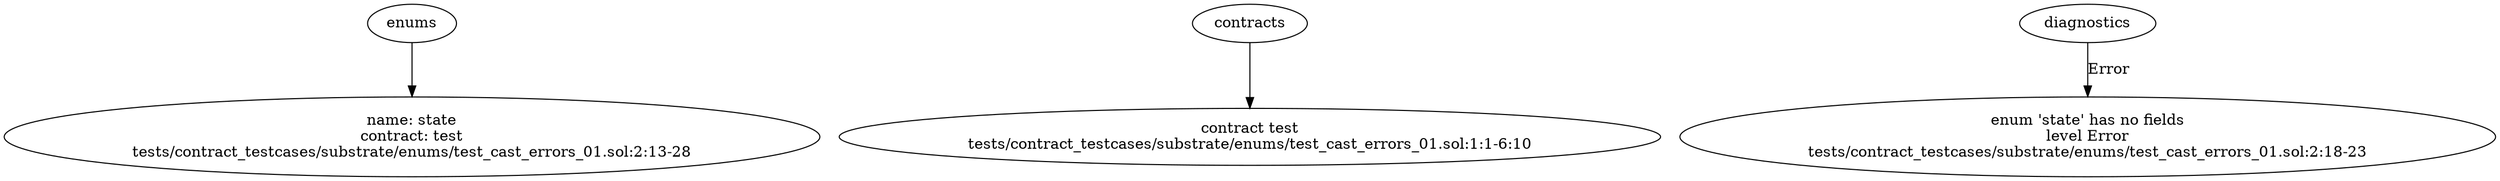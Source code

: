strict digraph "tests/contract_testcases/substrate/enums/test_cast_errors_01.sol" {
	state [label="name: state\ncontract: test\ntests/contract_testcases/substrate/enums/test_cast_errors_01.sol:2:13-28"]
	contract [label="contract test\ntests/contract_testcases/substrate/enums/test_cast_errors_01.sol:1:1-6:10"]
	diagnostic [label="enum 'state' has no fields\nlevel Error\ntests/contract_testcases/substrate/enums/test_cast_errors_01.sol:2:18-23"]
	enums -> state
	contracts -> contract
	diagnostics -> diagnostic [label="Error"]
}

